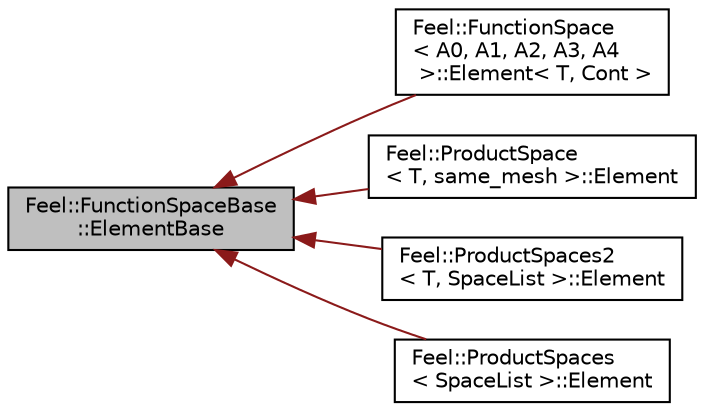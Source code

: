 digraph "Feel::FunctionSpaceBase::ElementBase"
{
 // LATEX_PDF_SIZE
  edge [fontname="Helvetica",fontsize="10",labelfontname="Helvetica",labelfontsize="10"];
  node [fontname="Helvetica",fontsize="10",shape=record];
  rankdir="LR";
  Node1 [label="Feel::FunctionSpaceBase\l::ElementBase",height=0.2,width=0.4,color="black", fillcolor="grey75", style="filled", fontcolor="black",tooltip=" "];
  Node1 -> Node2 [dir="back",color="firebrick4",fontsize="10",style="solid",fontname="Helvetica"];
  Node2 [label="Feel::FunctionSpace\l\< A0, A1, A2, A3, A4\l \>::Element\< T, Cont \>",height=0.2,width=0.4,color="black", fillcolor="white", style="filled",URL="$classFeel_1_1FunctionSpace_1_1Element.html",tooltip=" "];
  Node1 -> Node3 [dir="back",color="firebrick4",fontsize="10",style="solid",fontname="Helvetica"];
  Node3 [label="Feel::ProductSpace\l\< T, same_mesh \>::Element",height=0.2,width=0.4,color="black", fillcolor="white", style="filled",URL="$classFeel_1_1ProductSpace_1_1Element.html",tooltip=" "];
  Node1 -> Node4 [dir="back",color="firebrick4",fontsize="10",style="solid",fontname="Helvetica"];
  Node4 [label="Feel::ProductSpaces2\l\< T, SpaceList \>::Element",height=0.2,width=0.4,color="black", fillcolor="white", style="filled",URL="$classFeel_1_1ProductSpaces2_1_1Element.html",tooltip=" "];
  Node1 -> Node5 [dir="back",color="firebrick4",fontsize="10",style="solid",fontname="Helvetica"];
  Node5 [label="Feel::ProductSpaces\l\< SpaceList \>::Element",height=0.2,width=0.4,color="black", fillcolor="white", style="filled",URL="$classFeel_1_1ProductSpaces_1_1Element.html",tooltip=" "];
}
